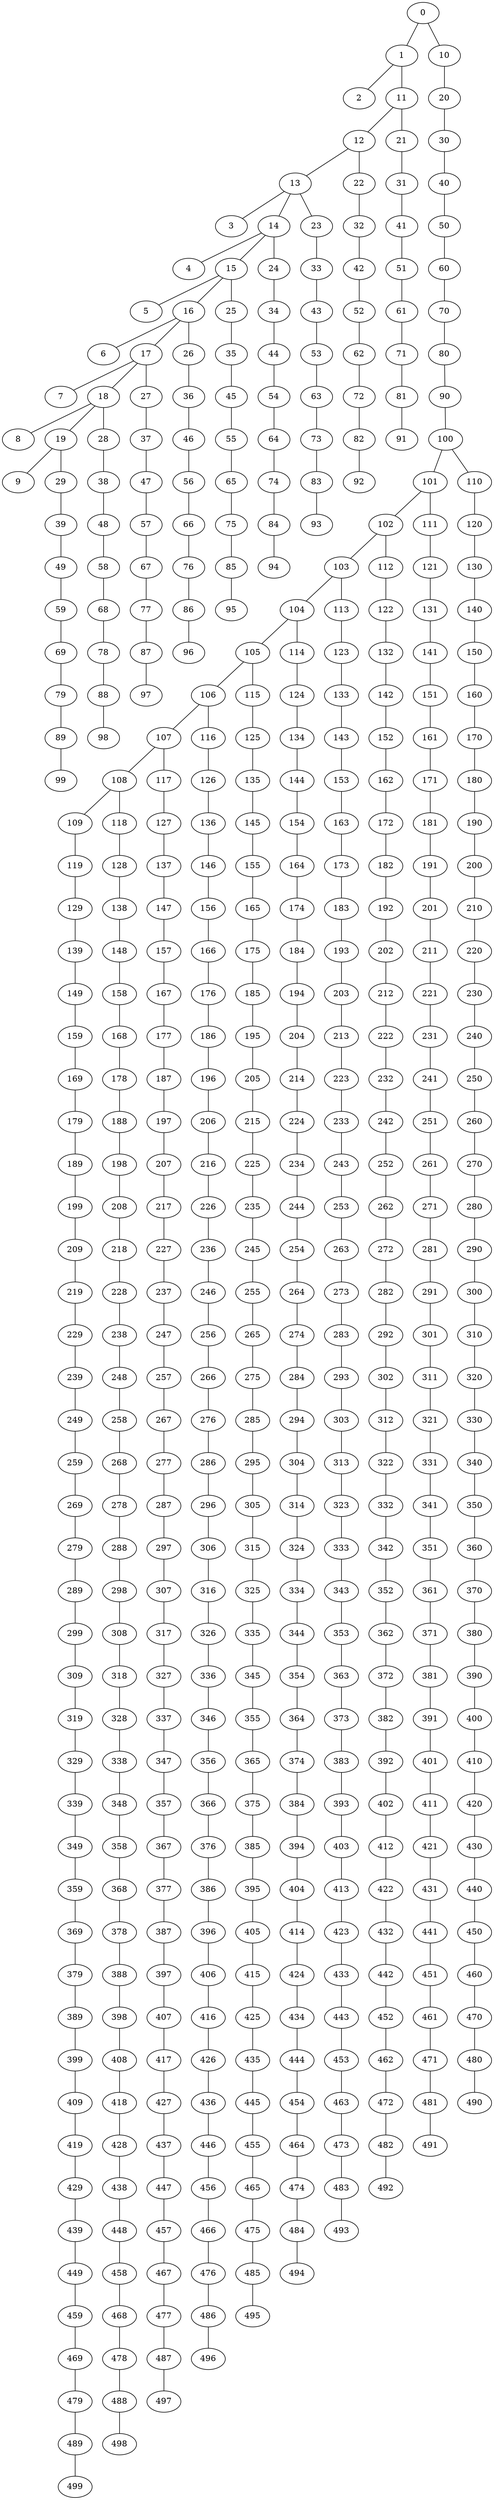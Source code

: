 strict graph G {
0;
1;
2;
3;
4;
5;
6;
7;
8;
9;
10;
11;
12;
13;
14;
15;
16;
17;
18;
19;
20;
21;
22;
23;
24;
25;
26;
27;
28;
29;
30;
31;
32;
33;
34;
35;
36;
37;
38;
39;
40;
41;
42;
43;
44;
45;
46;
47;
48;
49;
50;
51;
52;
53;
54;
55;
56;
57;
58;
59;
60;
61;
62;
63;
64;
65;
66;
67;
68;
69;
70;
71;
72;
73;
74;
75;
76;
77;
78;
79;
80;
81;
82;
83;
84;
85;
86;
87;
88;
89;
90;
91;
92;
93;
94;
95;
96;
97;
98;
99;
100;
101;
102;
103;
104;
105;
106;
107;
108;
109;
110;
111;
112;
113;
114;
115;
116;
117;
118;
119;
120;
121;
122;
123;
124;
125;
126;
127;
128;
129;
130;
131;
132;
133;
134;
135;
136;
137;
138;
139;
140;
141;
142;
143;
144;
145;
146;
147;
148;
149;
150;
151;
152;
153;
154;
155;
156;
157;
158;
159;
160;
161;
162;
163;
164;
165;
166;
167;
168;
169;
170;
171;
172;
173;
174;
175;
176;
177;
178;
179;
180;
181;
182;
183;
184;
185;
186;
187;
188;
189;
190;
191;
192;
193;
194;
195;
196;
197;
198;
199;
200;
201;
202;
203;
204;
205;
206;
207;
208;
209;
210;
211;
212;
213;
214;
215;
216;
217;
218;
219;
220;
221;
222;
223;
224;
225;
226;
227;
228;
229;
230;
231;
232;
233;
234;
235;
236;
237;
238;
239;
240;
241;
242;
243;
244;
245;
246;
247;
248;
249;
250;
251;
252;
253;
254;
255;
256;
257;
258;
259;
260;
261;
262;
263;
264;
265;
266;
267;
268;
269;
270;
271;
272;
273;
274;
275;
276;
277;
278;
279;
280;
281;
282;
283;
284;
285;
286;
287;
288;
289;
290;
291;
292;
293;
294;
295;
296;
297;
298;
299;
300;
301;
302;
303;
304;
305;
306;
307;
308;
309;
310;
311;
312;
313;
314;
315;
316;
317;
318;
319;
320;
321;
322;
323;
324;
325;
326;
327;
328;
329;
330;
331;
332;
333;
334;
335;
336;
337;
338;
339;
340;
341;
342;
343;
344;
345;
346;
347;
348;
349;
350;
351;
352;
353;
354;
355;
356;
357;
358;
359;
360;
361;
362;
363;
364;
365;
366;
367;
368;
369;
370;
371;
372;
373;
374;
375;
376;
377;
378;
379;
380;
381;
382;
383;
384;
385;
386;
387;
388;
389;
390;
391;
392;
393;
394;
395;
396;
397;
398;
399;
400;
401;
402;
403;
404;
405;
406;
407;
408;
409;
410;
411;
412;
413;
414;
415;
416;
417;
418;
419;
420;
421;
422;
423;
424;
425;
426;
427;
428;
429;
430;
431;
432;
433;
434;
435;
436;
437;
438;
439;
440;
441;
442;
443;
444;
445;
446;
447;
448;
449;
450;
451;
452;
453;
454;
455;
456;
457;
458;
459;
460;
461;
462;
463;
464;
465;
466;
467;
468;
469;
470;
471;
472;
473;
474;
475;
476;
477;
478;
479;
480;
481;
482;
483;
484;
485;
486;
487;
488;
489;
490;
491;
492;
493;
494;
495;
496;
497;
498;
499;
68 -- 78;
222 -- 232;
67 -- 77;
65 -- 75;
463 -- 473;
362 -- 372;
129 -- 139;
339 -- 349;
130 -- 140;
185 -- 195;
12 -- 22;
29 -- 39;
201 -- 211;
11 -- 21;
359 -- 369;
485 -- 495;
348 -- 358;
212 -- 222;
16 -- 6;
15 -- 25;
123 -- 133;
412 -- 422;
142 -- 152;
61 -- 71;
438 -- 448;
17 -- 27;
324 -- 334;
298 -- 308;
399 -- 409;
263 -- 273;
340 -- 350;
444 -- 454;
479 -- 489;
128 -- 138;
382 -- 392;
329 -- 339;
194 -- 204;
109 -- 119;
124 -- 134;
460 -- 470;
41 -- 51;
47 -- 57;
190 -- 200;
172 -- 182;
279 -- 289;
369 -- 379;
247 -- 257;
147 -- 157;
209 -- 219;
18 -- 19;
294 -- 304;
52 -- 62;
162 -- 172;
86 -- 96;
223 -- 233;
397 -- 407;
346 -- 356;
475 -- 485;
107 -- 108;
414 -- 424;
347 -- 357;
436 -- 446;
125 -- 135;
478 -- 488;
16 -- 17;
84 -- 94;
51 -- 61;
236 -- 246;
13 -- 3;
219 -- 229;
446 -- 456;
72 -- 82;
487 -- 497;
255 -- 265;
403 -- 413;
311 -- 321;
228 -- 238;
80 -- 90;
434 -- 444;
453 -- 463;
188 -- 198;
277 -- 287;
361 -- 371;
196 -- 206;
425 -- 435;
457 -- 467;
440 -- 450;
45 -- 55;
176 -- 186;
266 -- 276;
249 -- 259;
20 -- 30;
69 -- 79;
232 -- 242;
407 -- 417;
131 -- 141;
435 -- 445;
396 -- 406;
296 -- 306;
276 -- 286;
289 -- 299;
308 -- 318;
257 -- 267;
474 -- 484;
345 -- 355;
46 -- 56;
60 -- 70;
248 -- 258;
418 -- 428;
127 -- 137;
161 -- 171;
180 -- 190;
335 -- 345;
218 -- 228;
393 -- 403;
35 -- 45;
174 -- 184;
22 -- 32;
192 -- 202;
199 -- 209;
70 -- 80;
462 -- 472;
278 -- 288;
34 -- 44;
246 -- 256;
483 -- 493;
198 -- 208;
428 -- 438;
0 -- 1;
375 -- 385;
24 -- 34;
215 -- 225;
186 -- 196;
179 -- 189;
333 -- 343;
122 -- 132;
281 -- 291;
23 -- 33;
221 -- 231;
480 -- 490;
398 -- 408;
306 -- 316;
227 -- 237;
261 -- 271;
120 -- 130;
365 -- 375;
137 -- 147;
367 -- 377;
241 -- 251;
184 -- 194;
477 -- 487;
202 -- 212;
260 -- 270;
18 -- 8;
465 -- 475;
108 -- 118;
469 -- 479;
287 -- 297;
37 -- 47;
115 -- 125;
405 -- 415;
106 -- 107;
118 -- 128;
320 -- 330;
336 -- 346;
265 -- 275;
376 -- 386;
449 -- 459;
301 -- 311;
268 -- 278;
63 -- 73;
297 -- 307;
117 -- 127;
146 -- 156;
40 -- 50;
337 -- 347;
225 -- 235;
224 -- 234;
442 -- 452;
357 -- 367;
27 -- 37;
231 -- 241;
31 -- 41;
87 -- 97;
159 -- 169;
153 -- 163;
272 -- 282;
447 -- 457;
344 -- 354;
154 -- 164;
411 -- 421;
343 -- 353;
299 -- 309;
262 -- 272;
240 -- 250;
466 -- 476;
168 -- 178;
59 -- 69;
372 -- 382;
169 -- 179;
177 -- 187;
406 -- 416;
14 -- 24;
392 -- 402;
464 -- 474;
30 -- 40;
18 -- 28;
300 -- 310;
456 -- 466;
314 -- 324;
213 -- 223;
377 -- 387;
327 -- 337;
461 -- 471;
371 -- 381;
78 -- 88;
138 -- 148;
352 -- 362;
44 -- 54;
420 -- 430;
182 -- 192;
282 -- 292;
165 -- 175;
100 -- 101;
379 -- 389;
245 -- 255;
56 -- 66;
17 -- 18;
106 -- 116;
349 -- 359;
284 -- 294;
178 -- 188;
486 -- 496;
160 -- 170;
75 -- 85;
305 -- 315;
145 -- 155;
85 -- 95;
187 -- 197;
383 -- 393;
17 -- 7;
386 -- 396;
484 -- 494;
66 -- 76;
171 -- 181;
39 -- 49;
338 -- 348;
103 -- 113;
226 -- 236;
404 -- 414;
88 -- 98;
50 -- 60;
111 -- 121;
381 -- 391;
49 -- 59;
317 -- 327;
388 -- 398;
234 -- 244;
422 -- 432;
410 -- 420;
430 -- 440;
476 -- 486;
315 -- 325;
152 -- 162;
488 -- 498;
341 -- 351;
73 -- 83;
167 -- 177;
310 -- 320;
90 -- 100;
217 -- 227;
144 -- 154;
473 -- 483;
325 -- 335;
258 -- 268;
328 -- 338;
313 -- 323;
426 -- 436;
54 -- 64;
151 -- 161;
126 -- 136;
363 -- 373;
378 -- 388;
467 -- 477;
36 -- 46;
417 -- 427;
450 -- 460;
210 -- 220;
12 -- 13;
11 -- 12;
150 -- 160;
459 -- 469;
102 -- 112;
110 -- 120;
77 -- 87;
286 -- 296;
471 -- 481;
132 -- 142;
389 -- 399;
57 -- 67;
105 -- 106;
415 -- 425;
331 -- 341;
409 -- 419;
32 -- 42;
437 -- 447;
28 -- 38;
295 -- 305;
42 -- 52;
107 -- 117;
423 -- 433;
424 -- 434;
283 -- 293;
64 -- 74;
105 -- 115;
431 -- 441;
164 -- 174;
155 -- 165;
16 -- 26;
79 -- 89;
238 -- 248;
387 -- 397;
135 -- 145;
189 -- 199;
285 -- 295;
452 -- 462;
481 -- 491;
112 -- 122;
14 -- 4;
292 -- 302;
432 -- 442;
326 -- 336;
104 -- 114;
291 -- 301;
401 -- 411;
242 -- 252;
302 -- 312;
55 -- 65;
256 -- 266;
206 -- 216;
156 -- 166;
38 -- 48;
158 -- 168;
101 -- 102;
334 -- 344;
19 -- 9;
364 -- 374;
259 -- 269;
419 -- 429;
235 -- 245;
402 -- 412;
166 -- 176;
288 -- 298;
303 -- 313;
374 -- 384;
472 -- 482;
133 -- 143;
148 -- 158;
0 -- 10;
13 -- 23;
307 -- 317;
220 -- 230;
76 -- 86;
175 -- 185;
163 -- 173;
15 -- 5;
100 -- 110;
373 -- 383;
489 -- 499;
384 -- 394;
10 -- 20;
394 -- 404;
53 -- 63;
408 -- 418;
108 -- 109;
82 -- 92;
197 -- 207;
433 -- 443;
136 -- 146;
455 -- 465;
290 -- 300;
102 -- 103;
239 -- 249;
395 -- 405;
445 -- 455;
443 -- 453;
368 -- 378;
121 -- 131;
355 -- 365;
233 -- 243;
309 -- 319;
439 -- 449;
413 -- 423;
351 -- 361;
183 -- 193;
416 -- 426;
354 -- 364;
353 -- 363;
19 -- 29;
243 -- 253;
370 -- 380;
330 -- 340;
468 -- 478;
458 -- 468;
280 -- 290;
275 -- 285;
191 -- 201;
230 -- 240;
358 -- 368;
140 -- 150;
269 -- 279;
427 -- 437;
208 -- 218;
321 -- 331;
21 -- 31;
143 -- 153;
216 -- 226;
58 -- 68;
271 -- 281;
113 -- 123;
149 -- 159;
1 -- 11;
181 -- 191;
312 -- 322;
332 -- 342;
25 -- 35;
380 -- 390;
451 -- 461;
318 -- 328;
200 -- 210;
251 -- 261;
391 -- 401;
454 -- 464;
134 -- 144;
441 -- 451;
33 -- 43;
211 -- 221;
254 -- 264;
48 -- 58;
229 -- 239;
360 -- 370;
390 -- 400;
448 -- 458;
207 -- 217;
203 -- 213;
170 -- 180;
193 -- 203;
400 -- 410;
1 -- 2;
13 -- 14;
264 -- 274;
304 -- 314;
322 -- 332;
244 -- 254;
14 -- 15;
293 -- 303;
385 -- 395;
139 -- 149;
43 -- 53;
316 -- 326;
104 -- 105;
356 -- 366;
470 -- 480;
270 -- 280;
101 -- 111;
173 -- 183;
103 -- 104;
141 -- 151;
429 -- 439;
116 -- 126;
482 -- 492;
89 -- 99;
119 -- 129;
81 -- 91;
252 -- 262;
421 -- 431;
214 -- 224;
114 -- 124;
62 -- 72;
26 -- 36;
253 -- 263;
71 -- 81;
273 -- 283;
350 -- 360;
319 -- 329;
74 -- 84;
274 -- 284;
205 -- 215;
195 -- 205;
237 -- 247;
366 -- 376;
83 -- 93;
323 -- 333;
250 -- 260;
342 -- 352;
157 -- 167;
267 -- 277;
204 -- 214;
15 -- 16;
}
